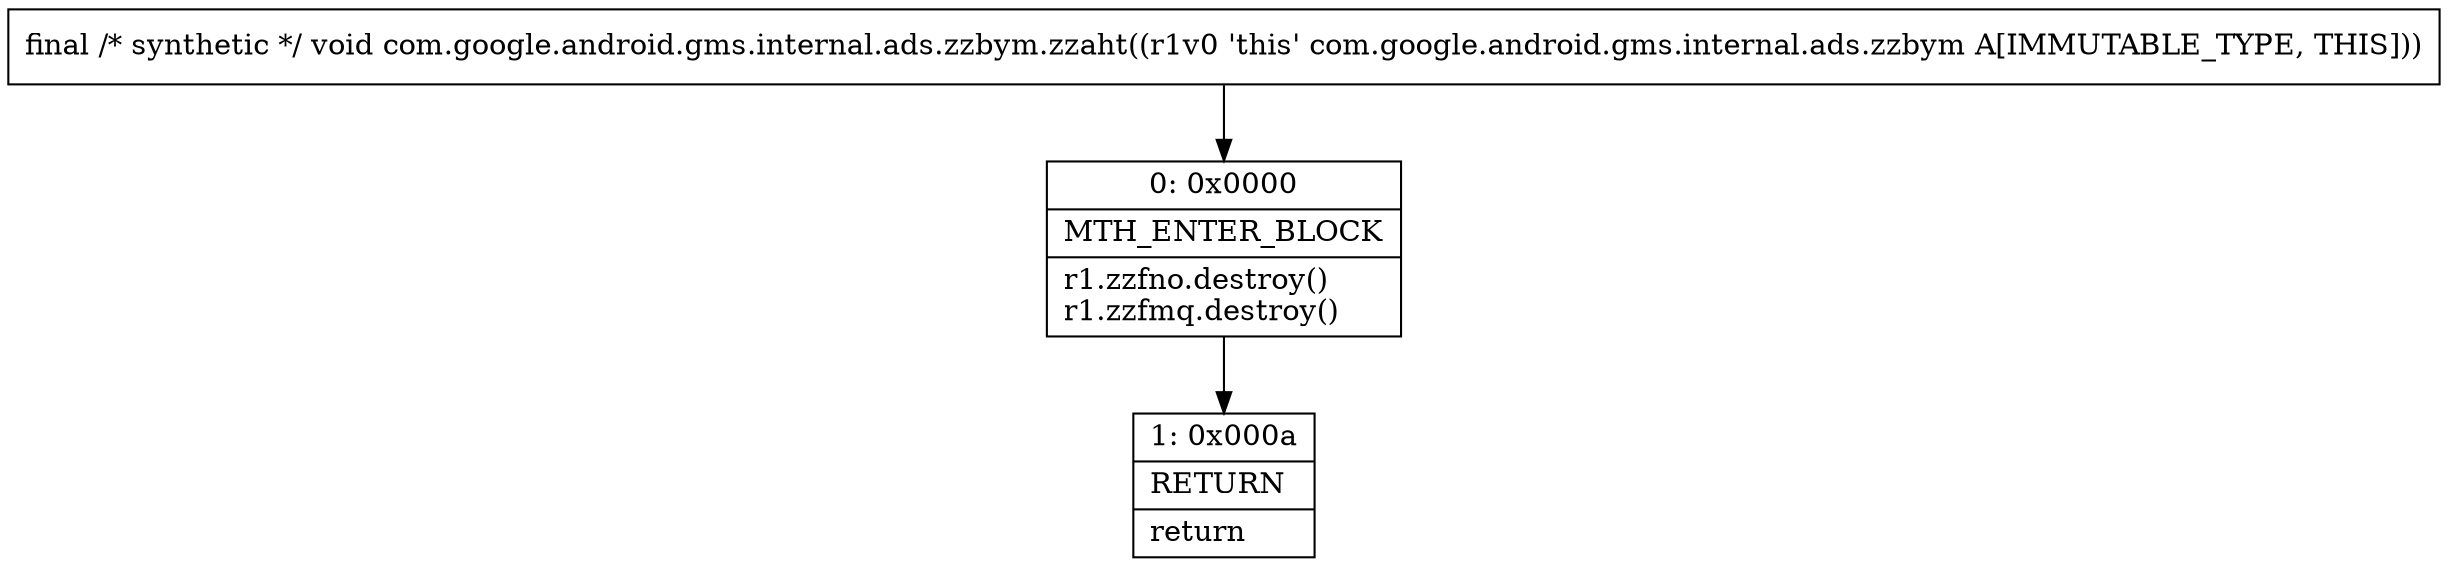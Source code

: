 digraph "CFG forcom.google.android.gms.internal.ads.zzbym.zzaht()V" {
Node_0 [shape=record,label="{0\:\ 0x0000|MTH_ENTER_BLOCK\l|r1.zzfno.destroy()\lr1.zzfmq.destroy()\l}"];
Node_1 [shape=record,label="{1\:\ 0x000a|RETURN\l|return\l}"];
MethodNode[shape=record,label="{final \/* synthetic *\/ void com.google.android.gms.internal.ads.zzbym.zzaht((r1v0 'this' com.google.android.gms.internal.ads.zzbym A[IMMUTABLE_TYPE, THIS])) }"];
MethodNode -> Node_0;
Node_0 -> Node_1;
}

